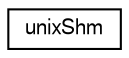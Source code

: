 digraph "Graphical Class Hierarchy"
{
  edge [fontname="FreeSans",fontsize="10",labelfontname="FreeSans",labelfontsize="10"];
  node [fontname="FreeSans",fontsize="10",shape=record];
  rankdir="LR";
  Node0 [label="unixShm",height=0.2,width=0.4,color="black", fillcolor="white", style="filled",URL="$structunixShm.html"];
}
